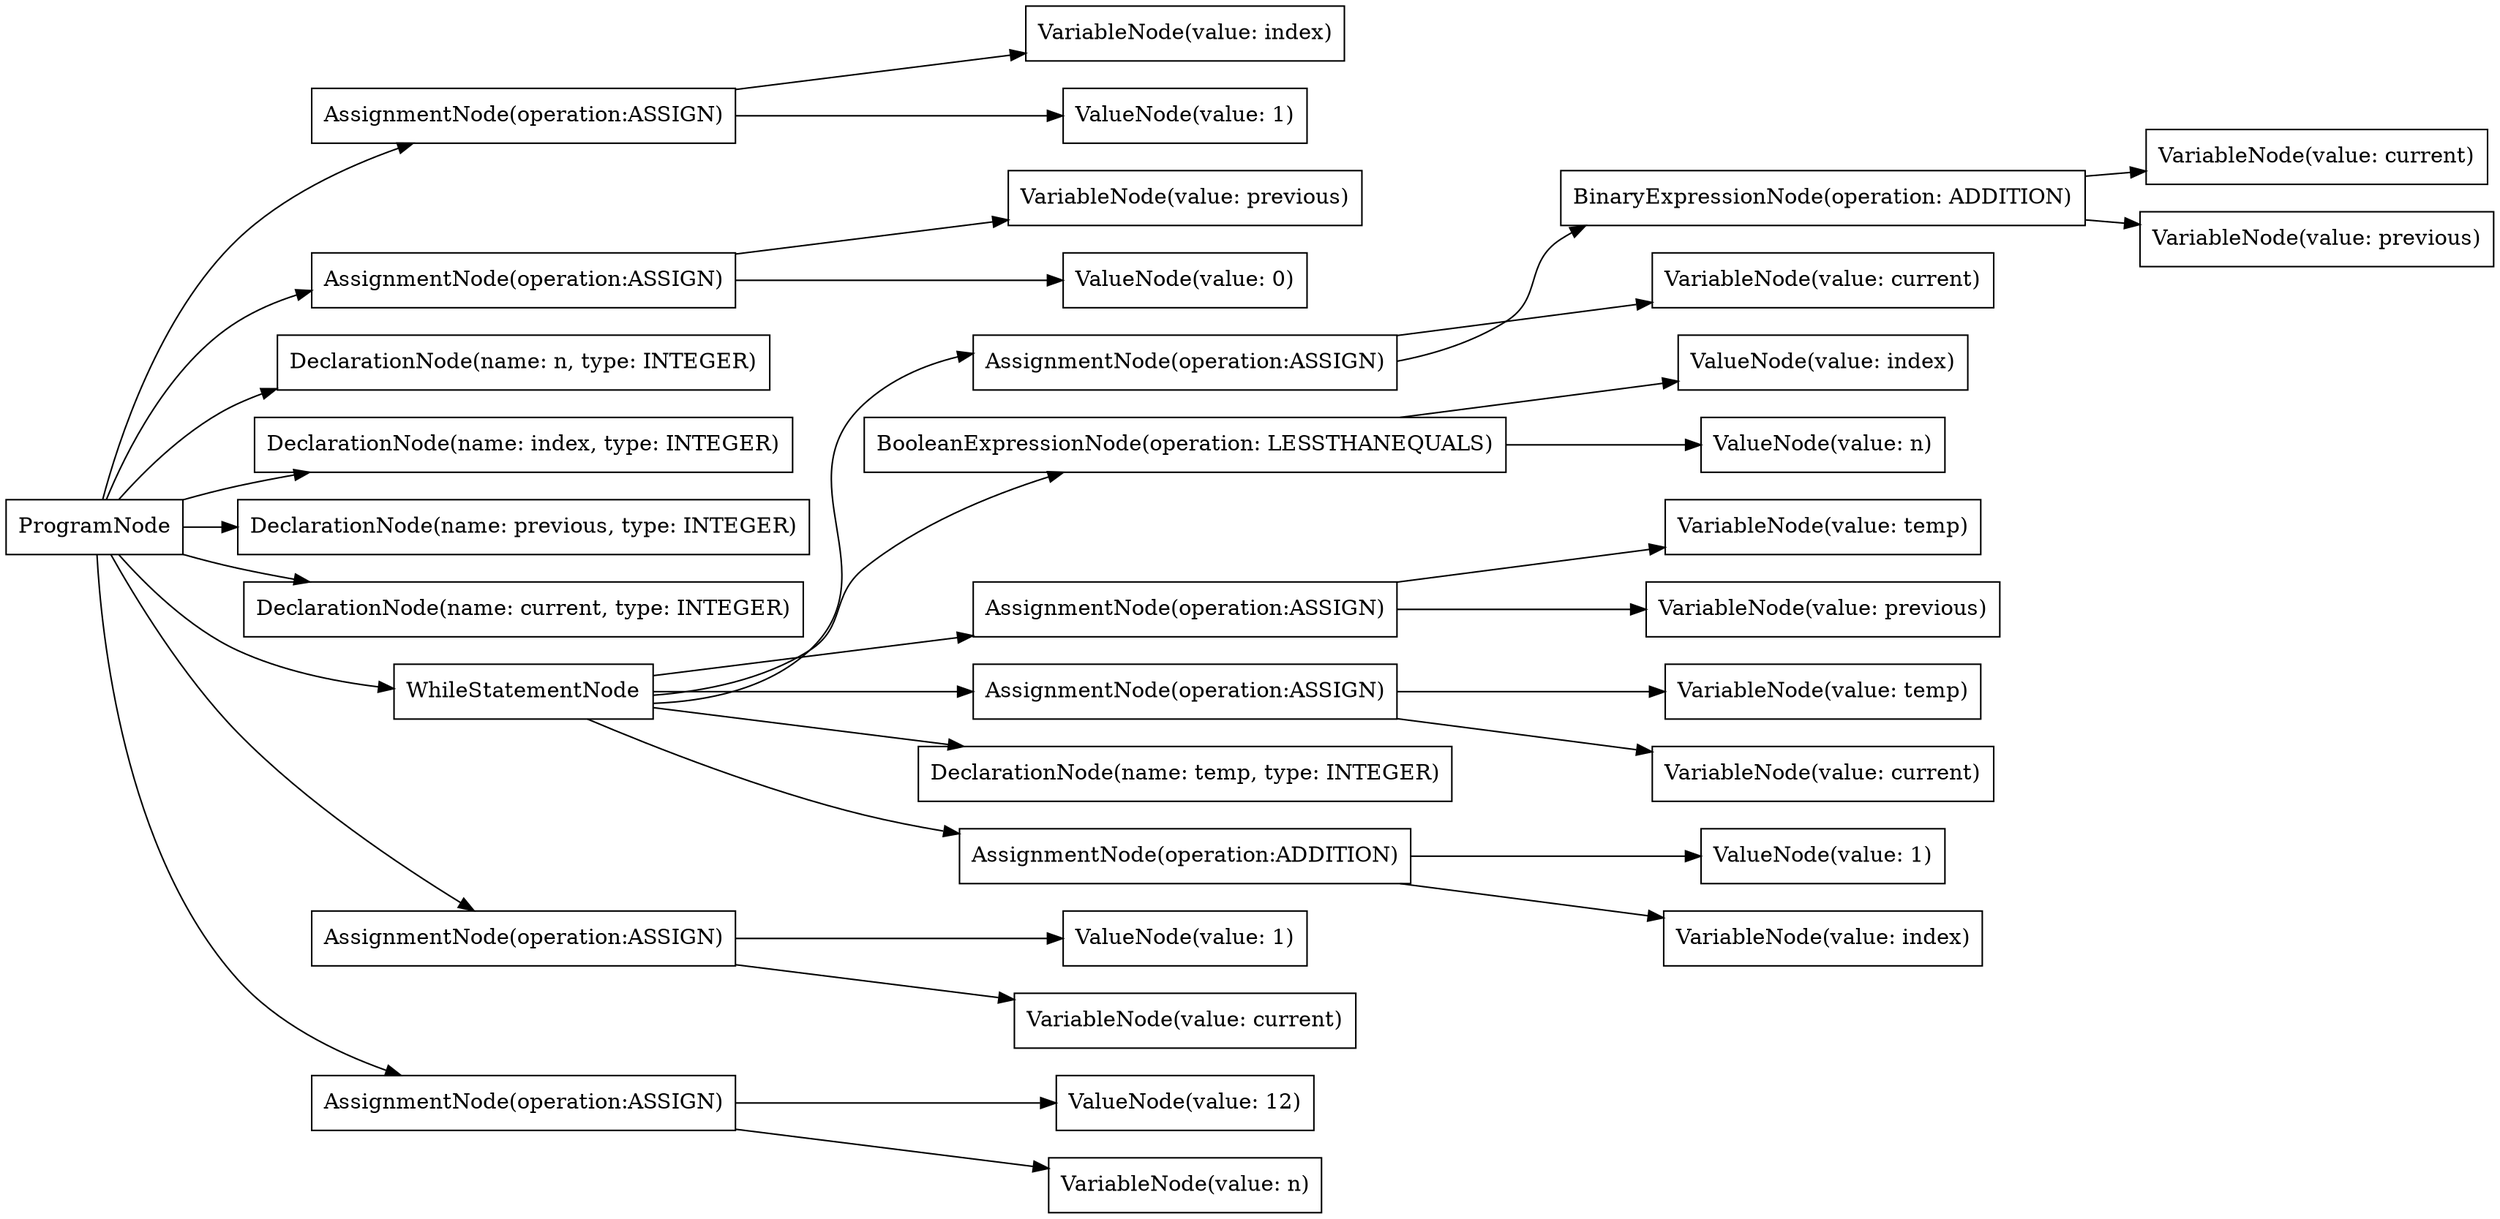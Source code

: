 digraph G {
rankdir=LR
"ed0bdabf-4a3b-40b1-9f46-9cdf4b4b71ea" [label="AssignmentNode(operation:ASSIGN)" shape="box"];
"9a68f8ac-e03d-4023-858a-9a0608e27933" [label="AssignmentNode(operation:ASSIGN)" shape="box"];
"eba9c87e-1795-4ef1-a3d2-5f6e4996bc90" [label="ValueNode(value: 12)" shape="box"];
"b18f68dd-15c7-4686-9b27-762e67d3f0c4" [label="AssignmentNode(operation:ASSIGN)" shape="box"];
"4fd3a96b-9a9a-43fc-afd0-6d6b898d4ca5" [label="BinaryExpressionNode(operation: ADDITION)" shape="box"];
"2489ea5e-d49f-4e9a-885e-cbebd649ee23" [label="VariableNode(value: temp)" shape="box"];
"5fa3d0e2-6030-4573-9255-f22fba417f36" [label="VariableNode(value: n)" shape="box"];
"b358237d-c3a6-4688-81a8-626b86ef54f6" [label="DeclarationNode(name: n, type: INTEGER)" shape="box"];
"a1b0c1db-4e80-4afc-a9cb-6155258b6593" [label="VariableNode(value: current)" shape="box"];
"cd1db488-d8ed-47ff-aed8-3db11c5b2926" [label="DeclarationNode(name: index, type: INTEGER)" shape="box"];
"9465580c-4cf6-4d3f-880d-14ec63ab0a7f" [label="BooleanExpressionNode(operation: LESSTHANEQUALS)" shape="box"];
"e0597e5c-1879-4d3a-ac5a-04736df1a24b" [label="ValueNode(value: 1)" shape="box"];
"e72258a1-2b71-4f8f-b511-b2bcf605f682" [label="AssignmentNode(operation:ASSIGN)" shape="box"];
"b4026ae5-aa3a-46fe-9616-b5ff51002917" [label="DeclarationNode(name: previous, type: INTEGER)" shape="box"];
"3f95283b-fc9d-42c3-9a5a-3dddc47f2f95" [label="AssignmentNode(operation:ASSIGN)" shape="box"];
"6c5ab97f-df6c-41ad-b6b9-dff59c9002e7" [label="VariableNode(value: temp)" shape="box"];
"5025729e-2ea3-4cb2-8a60-2dfb41d804c9" [label="DeclarationNode(name: current, type: INTEGER)" shape="box"];
"28a4cae4-7cd4-4b31-828e-4d6b26b5f415" [label="ValueNode(value: 1)" shape="box"];
"b88d76c0-ee75-49c6-a161-18e3f23f3a61" [label="VariableNode(value: previous)" shape="box"];
"8c5c30c4-4076-4289-a5f3-b32f5278bd20" [label="ProgramNode" shape="box"];
"89e0d1a2-8975-413e-a38b-721eeb7dce07" [label="VariableNode(value: index)" shape="box"];
"3b866185-36f2-4b19-a684-188fdd760173" [label="ValueNode(value: index)" shape="box"];
"ed5551bb-e0d2-4228-8a20-df4bf61a560d" [label="WhileStatementNode" shape="box"];
"0b3ebfcb-d4d4-4b56-bb3a-87a018c4f083" [label="VariableNode(value: previous)" shape="box"];
"854ffa00-ed86-4d34-b6ba-e6bd2a8d159d" [label="ValueNode(value: n)" shape="box"];
"016b694e-098a-4497-a181-a8a887be4843" [label="VariableNode(value: previous)" shape="box"];
"8831fcab-7e59-4f2f-bd93-59850bb31324" [label="ValueNode(value: 0)" shape="box"];
"4db3532d-1d75-4b06-af4b-afd36acd2cd6" [label="DeclarationNode(name: temp, type: INTEGER)" shape="box"];
"c416c50a-b6af-4cd8-85eb-1825d53286e5" [label="ValueNode(value: 1)" shape="box"];
"49c86fc1-243b-46ee-ac61-aa99fd5cc54b" [label="VariableNode(value: current)" shape="box"];
"c457b9d8-e1d2-4ba8-8468-ea7c5fc7b0d3" [label="AssignmentNode(operation:ASSIGN)" shape="box"];
"4177b497-d2ae-4280-9c33-5daf204b8f2f" [label="AssignmentNode(operation:ASSIGN)" shape="box"];
"907cab94-48a4-452a-9d57-663899d46465" [label="VariableNode(value: current)" shape="box"];
"81c052b6-d936-4cd0-93b1-bd1439b3e13f" [label="VariableNode(value: index)" shape="box"];
"1121e428-96d1-4da6-a18d-05161346b3d9" [label="AssignmentNode(operation:ADDITION)" shape="box"];
"b6729a29-e2bd-46bd-953b-7b149fc313ca" [label="VariableNode(value: current)" shape="box"];
"8c5c30c4-4076-4289-a5f3-b32f5278bd20" -> "b358237d-c3a6-4688-81a8-626b86ef54f6";
"8c5c30c4-4076-4289-a5f3-b32f5278bd20" -> "b4026ae5-aa3a-46fe-9616-b5ff51002917";
"8c5c30c4-4076-4289-a5f3-b32f5278bd20" -> "5025729e-2ea3-4cb2-8a60-2dfb41d804c9";
"8c5c30c4-4076-4289-a5f3-b32f5278bd20" -> "cd1db488-d8ed-47ff-aed8-3db11c5b2926";
"8c5c30c4-4076-4289-a5f3-b32f5278bd20" -> "4177b497-d2ae-4280-9c33-5daf204b8f2f";
"4177b497-d2ae-4280-9c33-5daf204b8f2f" -> "5fa3d0e2-6030-4573-9255-f22fba417f36";
"4177b497-d2ae-4280-9c33-5daf204b8f2f" -> "eba9c87e-1795-4ef1-a3d2-5f6e4996bc90";
"8c5c30c4-4076-4289-a5f3-b32f5278bd20" -> "b18f68dd-15c7-4686-9b27-762e67d3f0c4";
"b18f68dd-15c7-4686-9b27-762e67d3f0c4" -> "0b3ebfcb-d4d4-4b56-bb3a-87a018c4f083";
"b18f68dd-15c7-4686-9b27-762e67d3f0c4" -> "8831fcab-7e59-4f2f-bd93-59850bb31324";
"8c5c30c4-4076-4289-a5f3-b32f5278bd20" -> "c457b9d8-e1d2-4ba8-8468-ea7c5fc7b0d3";
"c457b9d8-e1d2-4ba8-8468-ea7c5fc7b0d3" -> "b6729a29-e2bd-46bd-953b-7b149fc313ca";
"c457b9d8-e1d2-4ba8-8468-ea7c5fc7b0d3" -> "28a4cae4-7cd4-4b31-828e-4d6b26b5f415";
"8c5c30c4-4076-4289-a5f3-b32f5278bd20" -> "9a68f8ac-e03d-4023-858a-9a0608e27933";
"9a68f8ac-e03d-4023-858a-9a0608e27933" -> "89e0d1a2-8975-413e-a38b-721eeb7dce07";
"9a68f8ac-e03d-4023-858a-9a0608e27933" -> "c416c50a-b6af-4cd8-85eb-1825d53286e5";
"8c5c30c4-4076-4289-a5f3-b32f5278bd20" -> "ed5551bb-e0d2-4228-8a20-df4bf61a560d";
"ed5551bb-e0d2-4228-8a20-df4bf61a560d" -> "9465580c-4cf6-4d3f-880d-14ec63ab0a7f";
"9465580c-4cf6-4d3f-880d-14ec63ab0a7f" -> "3b866185-36f2-4b19-a684-188fdd760173";
"9465580c-4cf6-4d3f-880d-14ec63ab0a7f" -> "854ffa00-ed86-4d34-b6ba-e6bd2a8d159d";
"ed5551bb-e0d2-4228-8a20-df4bf61a560d" -> "4db3532d-1d75-4b06-af4b-afd36acd2cd6";
"ed5551bb-e0d2-4228-8a20-df4bf61a560d" -> "3f95283b-fc9d-42c3-9a5a-3dddc47f2f95";
"3f95283b-fc9d-42c3-9a5a-3dddc47f2f95" -> "6c5ab97f-df6c-41ad-b6b9-dff59c9002e7";
"3f95283b-fc9d-42c3-9a5a-3dddc47f2f95" -> "49c86fc1-243b-46ee-ac61-aa99fd5cc54b";
"ed5551bb-e0d2-4228-8a20-df4bf61a560d" -> "ed0bdabf-4a3b-40b1-9f46-9cdf4b4b71ea";
"ed0bdabf-4a3b-40b1-9f46-9cdf4b4b71ea" -> "907cab94-48a4-452a-9d57-663899d46465";
"ed0bdabf-4a3b-40b1-9f46-9cdf4b4b71ea" -> "4fd3a96b-9a9a-43fc-afd0-6d6b898d4ca5";
"4fd3a96b-9a9a-43fc-afd0-6d6b898d4ca5" -> "a1b0c1db-4e80-4afc-a9cb-6155258b6593";
"4fd3a96b-9a9a-43fc-afd0-6d6b898d4ca5" -> "b88d76c0-ee75-49c6-a161-18e3f23f3a61";
"ed5551bb-e0d2-4228-8a20-df4bf61a560d" -> "e72258a1-2b71-4f8f-b511-b2bcf605f682";
"e72258a1-2b71-4f8f-b511-b2bcf605f682" -> "016b694e-098a-4497-a181-a8a887be4843";
"e72258a1-2b71-4f8f-b511-b2bcf605f682" -> "2489ea5e-d49f-4e9a-885e-cbebd649ee23";
"ed5551bb-e0d2-4228-8a20-df4bf61a560d" -> "1121e428-96d1-4da6-a18d-05161346b3d9";
"1121e428-96d1-4da6-a18d-05161346b3d9" -> "81c052b6-d936-4cd0-93b1-bd1439b3e13f";
"1121e428-96d1-4da6-a18d-05161346b3d9" -> "e0597e5c-1879-4d3a-ac5a-04736df1a24b";
}